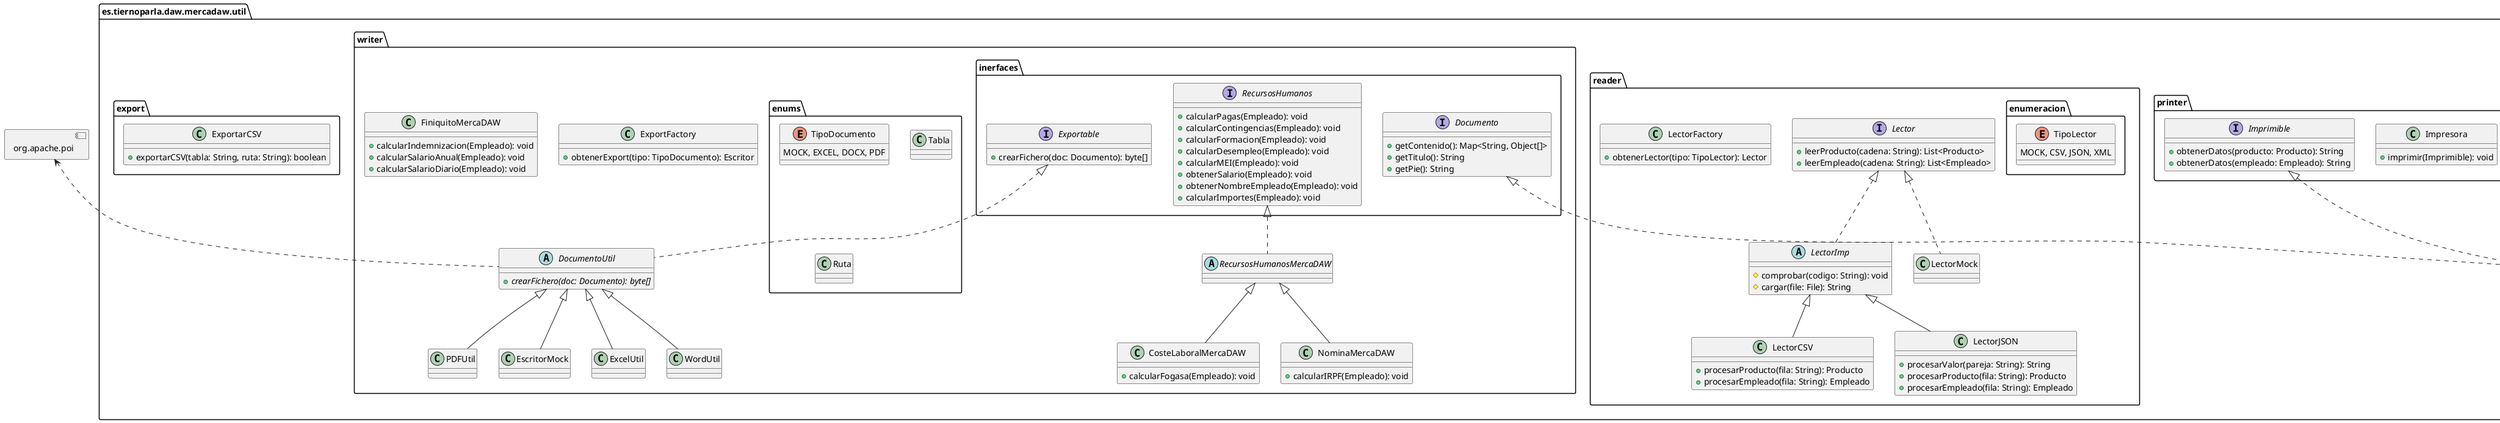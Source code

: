 @startuml Diagrama clases
set namespaceSeparator none
allow_mixing

package es.tiernoparla.daw.mercadaw.util {
    package reader {
        interface Lector {
            +leerProducto(cadena: String): List<Producto>
            +leerEmpleado(cadena: String): List<Empleado>
        }

        abstract LectorImp {
            #comprobar(codigo: String): void
            #cargar(file: File): String
        }

        class LectorMock
        class LectorCSV {
            +procesarProducto(fila: String): Producto
            +procesarEmpleado(fila: String): Empleado
        }
        class LectorJSON {
            +procesarValor(pareja: String): String
            +procesarProducto(fila: String): Producto
            +procesarEmpleado(fila: String): Empleado
        }

        class LectorFactory {
            +obtenerLector(tipo: TipoLector): Lector
        }


        Lector <|.. LectorMock
        Lector <|.. LectorImp

        LectorImp <|-- LectorCSV
        LectorImp <|-- LectorJSON


        package enumeracion{
            enum TipoLector {
                MOCK, CSV, JSON, XML
            }
        }
    }

    package writer {
        package inerfaces{
            interface Documento{
                +getContenido(): Map<String, Object[]>
                +getTitulo(): String
                +getPie(): String
            }

            Interface Exportable {
                +crearFichero(doc: Documento): byte[]
            }  

            Interface RecursosHumanos{
                +calcularPagas(Empleado): void
                +calcularContingencias(Empleado): void
                +calcularFormacion(Empleado): void
                +calcularDesempleo(Empleado): void
                +calcularMEI(Empleado): void
                +obtenerSalario(Empleado): void
                +obtenerNombreEmpleado(Empleado): void
                +calcularImportes(Empleado): void
            }
        }

        package enums{
            enum TipoDocumento {
                MOCK, EXCEL, DOCX, PDF
            }
        }

        abstract DocumentoUtil {
            +{abstract}crearFichero(doc: Documento): byte[]
        }

        class ExcelUtil
        class WordUtil
        class PDFUtil
        class EscritorMock

        class ExportFactory {
            +obtenerExport(tipo: TipoDocumento): Escritor
        }

        Exportable <|.. DocumentoUtil

        DocumentoUtil <|-- ExcelUtil
        DocumentoUtil <|-- WordUtil
        DocumentoUtil <|-- PDFUtil
        DocumentoUtil <|-- EscritorMock
    
        class CosteLaboralMercaDAW {
            + calcularFogasa(Empleado): void
        }

        class FiniquitoMercaDAW {
            + calcularIndemnizacion(Empleado): void
            + calcularSalarioAnual(Empleado): void
            + calcularSalarioDiario(Empleado): void
        }

        class NominaMercaDAW{
            + calcularIRPF(Empleado): void
        }

        abstract class RecursosHumanosMercaDAW

        RecursosHumanosMercaDAW <|-- NominaMercaDAW
        RecursosHumanosMercaDAW <|-- CosteLaboralMercaDAW
        RecursosHumanos <|.. RecursosHumanosMercaDAW


    }

    package printer {
        class Impresora {
            +imprimir(Imprimible): void
        }
        interface Imprimible {
            +obtenerDatos(producto: Producto): String
            +obtenerDatos(empleado: Empleado): String
        }
    }

    package export {
        class ExportarCSV {
            +exportarCSV(tabla: String, ruta: String): boolean
        }

        package enums {
            class Tabla

            class Ruta
        }
    }
}

package exception {
    class MercaDawException
    class LectorException
    class FormatoIncorrectoException
    class DAOException

    MercaDawException <|-- LectorException
    LectorException <|-- FormatoIncorrectoException
    MercaDawException <|-- DAOException

    '! A medida de codificación anyadir mas
}

Imprimible <|.. Sede

component org.apache.poi
org.apache.poi <.. DocumentoUtil

Documento <|.. Sede

@enduml